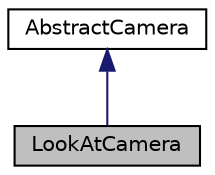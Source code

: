 digraph "LookAtCamera"
{
  edge [fontname="Helvetica",fontsize="10",labelfontname="Helvetica",labelfontsize="10"];
  node [fontname="Helvetica",fontsize="10",shape=record];
  Node1 [label="LookAtCamera",height=0.2,width=0.4,color="black", fillcolor="grey75", style="filled", fontcolor="black"];
  Node2 -> Node1 [dir="back",color="midnightblue",fontsize="10",style="solid",fontname="Helvetica"];
  Node2 [label="AbstractCamera",height=0.2,width=0.4,color="black", fillcolor="white", style="filled",URL="$class_abstract_camera.html",tooltip="Classe de caméra abstraite Classe de caméra abstraite. "];
}
